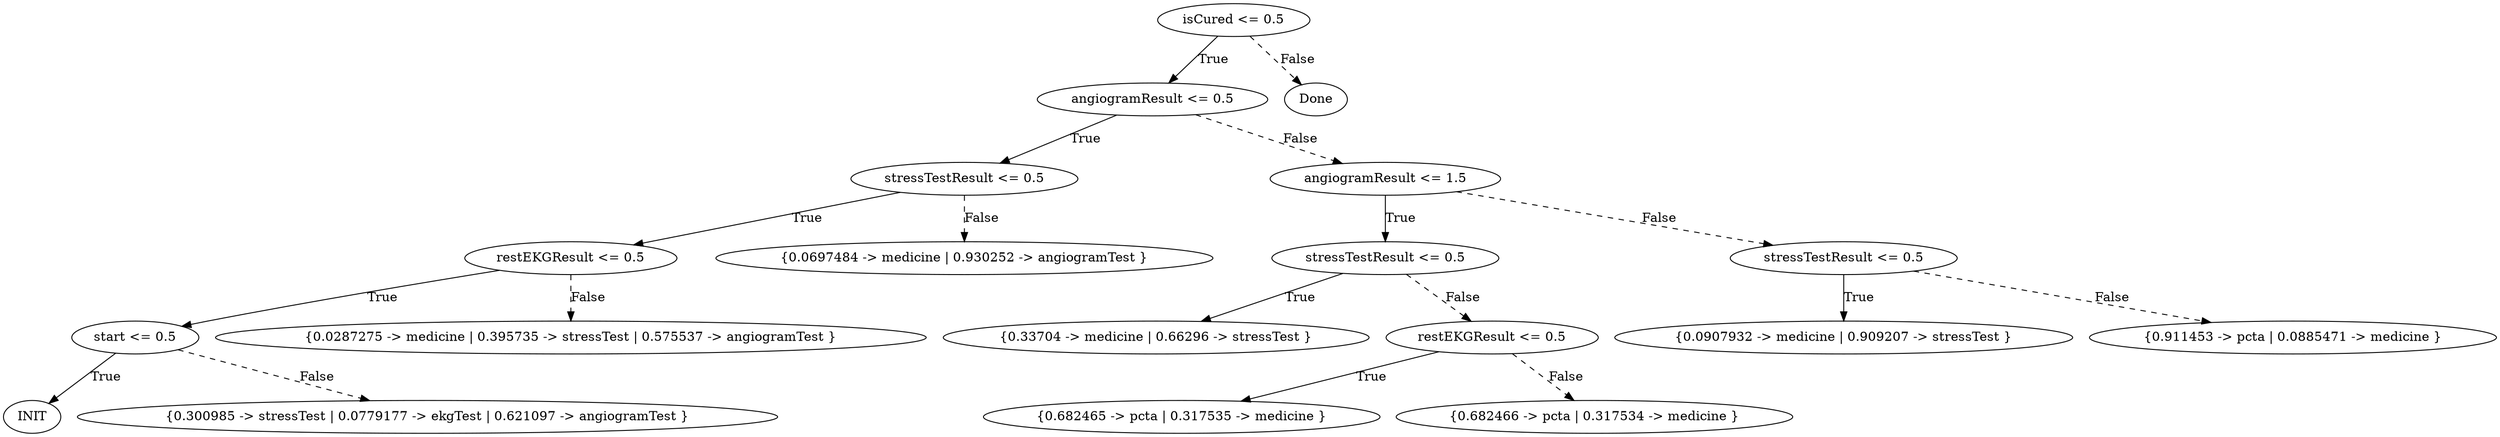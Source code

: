 digraph {
0 [label="isCured <= 0.5"];
1 [label="angiogramResult <= 0.5"];
2 [label="stressTestResult <= 0.5"];
3 [label="restEKGResult <= 0.5"];
4 [label="start <= 0.5"];
5 [label="INIT"];
4 -> 5 [label="True"];
6 [label="{0.300985 -> stressTest | 0.0779177 -> ekgTest | 0.621097 -> angiogramTest }"];
4 -> 6 [style="dashed", label="False"];
3 -> 4 [label="True"];
7 [label="{0.0287275 -> medicine | 0.395735 -> stressTest | 0.575537 -> angiogramTest }"];
3 -> 7 [style="dashed", label="False"];
2 -> 3 [label="True"];
8 [label="{0.0697484 -> medicine | 0.930252 -> angiogramTest }"];
2 -> 8 [style="dashed", label="False"];
1 -> 2 [label="True"];
9 [label="angiogramResult <= 1.5"];
10 [label="stressTestResult <= 0.5"];
11 [label="{0.33704 -> medicine | 0.66296 -> stressTest }"];
10 -> 11 [label="True"];
12 [label="restEKGResult <= 0.5"];
13 [label="{0.682465 -> pcta | 0.317535 -> medicine }"];
12 -> 13 [label="True"];
14 [label="{0.682466 -> pcta | 0.317534 -> medicine }"];
12 -> 14 [style="dashed", label="False"];
10 -> 12 [style="dashed", label="False"];
9 -> 10 [label="True"];
15 [label="stressTestResult <= 0.5"];
16 [label="{0.0907932 -> medicine | 0.909207 -> stressTest }"];
15 -> 16 [label="True"];
17 [label="{0.911453 -> pcta | 0.0885471 -> medicine }"];
15 -> 17 [style="dashed", label="False"];
9 -> 15 [style="dashed", label="False"];
1 -> 9 [style="dashed", label="False"];
0 -> 1 [label="True"];
18 [label="Done"];
0 -> 18 [style="dashed", label="False"];

}